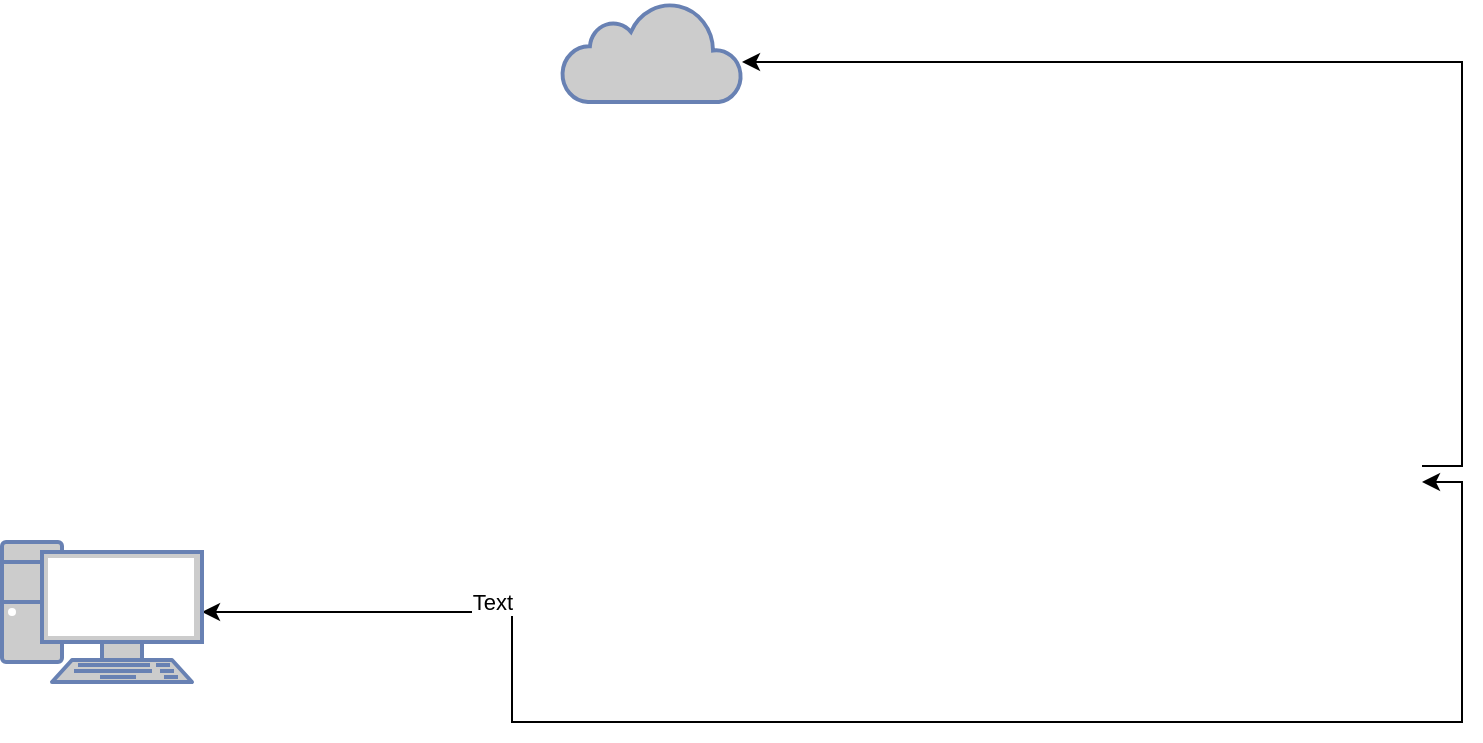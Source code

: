 <mxfile version="16.6.6" type="github">
  <diagram name="Page-1" id="822b0af5-4adb-64df-f703-e8dfc1f81529">
    <mxGraphModel dx="1335" dy="742" grid="1" gridSize="10" guides="1" tooltips="1" connect="1" arrows="1" fold="1" page="1" pageScale="1" pageWidth="1100" pageHeight="850" background="none" math="0" shadow="0">
      <root>
        <mxCell id="0" />
        <mxCell id="1" parent="0" />
        <mxCell id="aJORT7EixmOTmvrNnJEW-1" value="" style="html=1;outlineConnect=0;fillColor=#CCCCCC;strokeColor=#6881B3;gradientColor=none;gradientDirection=north;strokeWidth=2;shape=mxgraph.networks.cloud;fontColor=#ffffff;" vertex="1" parent="1">
          <mxGeometry x="500" y="250" width="90" height="50" as="geometry" />
        </mxCell>
        <mxCell id="aJORT7EixmOTmvrNnJEW-7" style="edgeStyle=orthogonalEdgeStyle;rounded=0;orthogonalLoop=1;jettySize=auto;html=1;entryX=1;entryY=0.5;entryDx=0;entryDy=0;startArrow=classic;startFill=1;" edge="1" parent="1" source="aJORT7EixmOTmvrNnJEW-2" target="aJORT7EixmOTmvrNnJEW-6">
          <mxGeometry relative="1" as="geometry" />
        </mxCell>
        <mxCell id="aJORT7EixmOTmvrNnJEW-9" value="Text" style="edgeLabel;html=1;align=center;verticalAlign=middle;resizable=0;points=[];" vertex="1" connectable="0" parent="aJORT7EixmOTmvrNnJEW-7">
          <mxGeometry x="-0.648" y="5" relative="1" as="geometry">
            <mxPoint as="offset" />
          </mxGeometry>
        </mxCell>
        <mxCell id="aJORT7EixmOTmvrNnJEW-2" value="" style="fontColor=#0066CC;verticalAlign=top;verticalLabelPosition=bottom;labelPosition=center;align=center;html=1;outlineConnect=0;fillColor=#CCCCCC;strokeColor=#6881B3;gradientColor=none;gradientDirection=north;strokeWidth=2;shape=mxgraph.networks.pc;" vertex="1" parent="1">
          <mxGeometry x="220" y="520" width="100" height="70" as="geometry" />
        </mxCell>
        <mxCell id="aJORT7EixmOTmvrNnJEW-8" style="edgeStyle=orthogonalEdgeStyle;rounded=0;orthogonalLoop=1;jettySize=auto;html=1;exitX=1;exitY=0.25;exitDx=0;exitDy=0;" edge="1" parent="1" target="aJORT7EixmOTmvrNnJEW-1">
          <mxGeometry relative="1" as="geometry">
            <mxPoint x="930" y="482" as="sourcePoint" />
            <mxPoint x="600" y="260" as="targetPoint" />
            <Array as="points">
              <mxPoint x="950" y="482" />
              <mxPoint x="950" y="280" />
            </Array>
          </mxGeometry>
        </mxCell>
        <mxCell id="aJORT7EixmOTmvrNnJEW-6" value="" style="shape=image;imageAspect=0;aspect=fixed;verticalLabelPosition=bottom;verticalAlign=top;image=https://sp-ao.shortpixel.ai/client/to_auto,q_lossy,ret_img,w_300/https://www.goiania.go.gov.br/wp-content/uploads/2021/10/IMG-20211027-WA0058-300x200.jpg;" vertex="1" parent="1">
          <mxGeometry x="630" y="390" width="300" height="200" as="geometry" />
        </mxCell>
      </root>
    </mxGraphModel>
  </diagram>
</mxfile>
